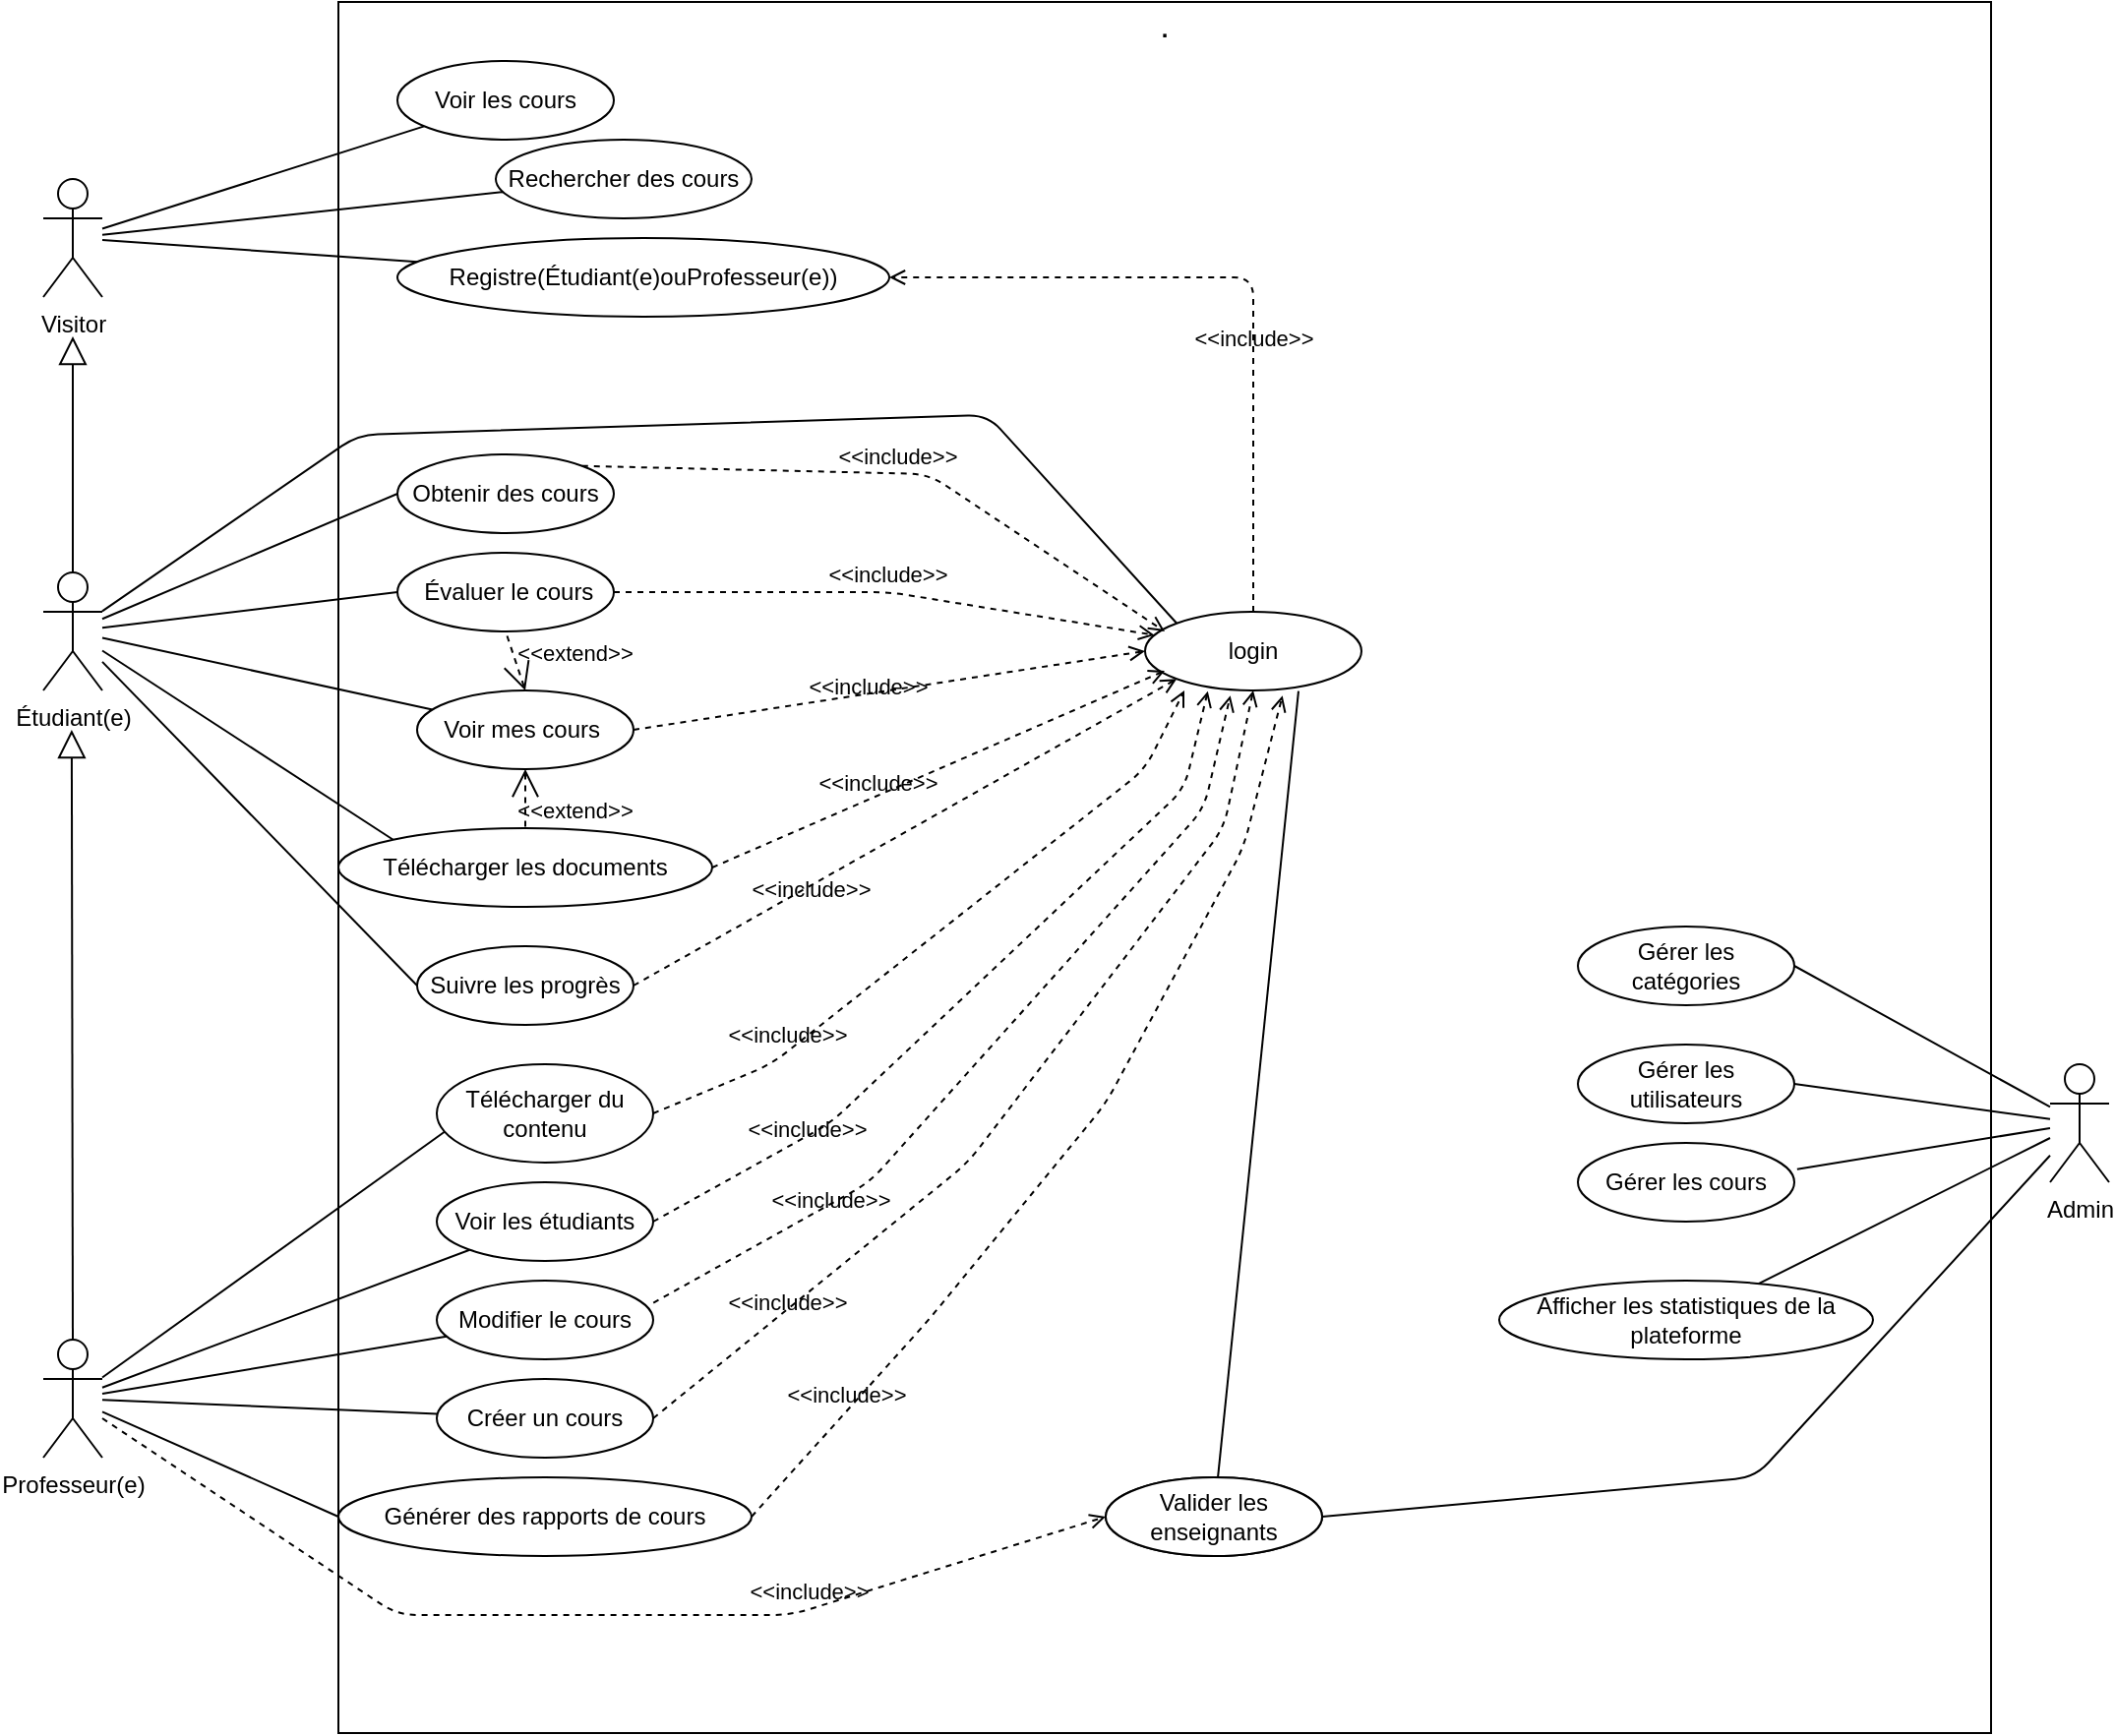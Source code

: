 <mxfile>
    <diagram id="GQQQxM4TFJ_PKOXh-Pgn" name="Page-1">
        <mxGraphModel dx="1101" dy="719" grid="1" gridSize="10" guides="1" tooltips="1" connect="1" arrows="1" fold="1" page="1" pageScale="1" pageWidth="850" pageHeight="1100" math="0" shadow="0">
            <root>
                <mxCell id="0"/>
                <mxCell id="1" parent="0"/>
                <mxCell id="60" style="edgeStyle=none;html=1;exitX=1;exitY=0.5;exitDx=0;exitDy=0;startArrow=none;startFill=0;endArrow=none;endFill=0;" parent="1" source="2" edge="1">
                    <mxGeometry relative="1" as="geometry">
                        <mxPoint x="1340.333" y="519.778" as="targetPoint"/>
                    </mxGeometry>
                </mxCell>
                <mxCell id="2" value="." style="shape=rect;html=1;verticalAlign=top;fontStyle=1;whiteSpace=wrap;align=center;" parent="1" vertex="1">
                    <mxGeometry x="590" y="80" width="840" height="880" as="geometry"/>
                </mxCell>
                <mxCell id="12" style="edgeStyle=none;html=1;endArrow=none;endFill=0;" parent="1" source="3" target="9" edge="1">
                    <mxGeometry relative="1" as="geometry"/>
                </mxCell>
                <mxCell id="13" style="edgeStyle=none;html=1;endArrow=none;endFill=0;" parent="1" source="3" target="8" edge="1">
                    <mxGeometry relative="1" as="geometry"/>
                </mxCell>
                <mxCell id="14" style="edgeStyle=none;html=1;endArrow=none;endFill=0;" parent="1" source="3" target="10" edge="1">
                    <mxGeometry relative="1" as="geometry"/>
                </mxCell>
                <mxCell id="3" value="Visitor" style="shape=umlActor;html=1;verticalLabelPosition=bottom;verticalAlign=top;align=center;" parent="1" vertex="1">
                    <mxGeometry x="440" y="170" width="30" height="60" as="geometry"/>
                </mxCell>
                <mxCell id="46" style="edgeStyle=none;html=1;entryX=0.091;entryY=0.6;entryDx=0;entryDy=0;entryPerimeter=0;startArrow=none;startFill=0;endArrow=none;endFill=0;" parent="1" source="4" target="44" edge="1">
                    <mxGeometry relative="1" as="geometry"/>
                </mxCell>
                <mxCell id="54" style="edgeStyle=none;html=1;startArrow=none;startFill=0;endArrow=none;endFill=0;" parent="1" source="4" target="45" edge="1">
                    <mxGeometry relative="1" as="geometry"/>
                </mxCell>
                <mxCell id="55" style="edgeStyle=none;html=1;startArrow=none;startFill=0;endArrow=none;endFill=0;" parent="1" source="4" target="48" edge="1">
                    <mxGeometry relative="1" as="geometry"/>
                </mxCell>
                <mxCell id="56" style="edgeStyle=none;html=1;startArrow=none;startFill=0;endArrow=none;endFill=0;" parent="1" source="4" target="50" edge="1">
                    <mxGeometry relative="1" as="geometry"/>
                </mxCell>
                <mxCell id="58" style="edgeStyle=none;html=1;entryX=0;entryY=0.5;entryDx=0;entryDy=0;startArrow=none;startFill=0;endArrow=none;endFill=0;" parent="1" source="4" target="57" edge="1">
                    <mxGeometry relative="1" as="geometry"/>
                </mxCell>
                <mxCell id="4" value="Professeur(e)" style="shape=umlActor;html=1;verticalLabelPosition=bottom;verticalAlign=top;align=center;" parent="1" vertex="1">
                    <mxGeometry x="440" y="760" width="30" height="60" as="geometry"/>
                </mxCell>
                <mxCell id="19" style="edgeStyle=none;html=1;endArrow=none;endFill=0;entryX=0;entryY=0;entryDx=0;entryDy=0;" parent="1" source="5" target="18" edge="1">
                    <mxGeometry relative="1" as="geometry">
                        <mxPoint x="1000" y="410" as="targetPoint"/>
                        <Array as="points">
                            <mxPoint x="600" y="300"/>
                            <mxPoint x="920" y="290"/>
                        </Array>
                    </mxGeometry>
                </mxCell>
                <mxCell id="27" style="edgeStyle=none;html=1;entryX=0;entryY=0.5;entryDx=0;entryDy=0;startArrow=none;startFill=0;endArrow=none;endFill=0;" parent="1" source="5" target="24" edge="1">
                    <mxGeometry relative="1" as="geometry"/>
                </mxCell>
                <mxCell id="30" style="edgeStyle=none;html=1;startArrow=none;startFill=0;endArrow=none;endFill=0;entryX=0;entryY=0.5;entryDx=0;entryDy=0;" parent="1" source="5" target="29" edge="1">
                    <mxGeometry relative="1" as="geometry"/>
                </mxCell>
                <mxCell id="33" style="edgeStyle=none;html=1;startArrow=none;startFill=0;endArrow=none;endFill=0;" parent="1" source="5" target="32" edge="1">
                    <mxGeometry relative="1" as="geometry"/>
                </mxCell>
                <mxCell id="36" style="edgeStyle=none;html=1;entryX=0;entryY=0;entryDx=0;entryDy=0;startArrow=none;startFill=0;endArrow=none;endFill=0;" parent="1" source="5" target="35" edge="1">
                    <mxGeometry relative="1" as="geometry"/>
                </mxCell>
                <mxCell id="41" style="edgeStyle=none;html=1;entryX=0;entryY=0.5;entryDx=0;entryDy=0;startArrow=none;startFill=0;endArrow=none;endFill=0;" parent="1" source="5" target="40" edge="1">
                    <mxGeometry relative="1" as="geometry"/>
                </mxCell>
                <mxCell id="5" value="Étudiant(e)" style="shape=umlActor;html=1;verticalLabelPosition=bottom;verticalAlign=top;align=center;" parent="1" vertex="1">
                    <mxGeometry x="440" y="370" width="30" height="60" as="geometry"/>
                </mxCell>
                <mxCell id="73" style="edgeStyle=none;html=1;entryX=1;entryY=0.5;entryDx=0;entryDy=0;endArrow=none;endFill=0;" parent="1" source="7" target="78" edge="1">
                    <mxGeometry relative="1" as="geometry">
                        <Array as="points">
                            <mxPoint x="1310" y="830"/>
                        </Array>
                    </mxGeometry>
                </mxCell>
                <mxCell id="74" style="edgeStyle=none;html=1;endArrow=none;endFill=0;" parent="1" source="7" target="65" edge="1">
                    <mxGeometry relative="1" as="geometry"/>
                </mxCell>
                <mxCell id="75" style="edgeStyle=none;html=1;entryX=1.013;entryY=0.335;entryDx=0;entryDy=0;entryPerimeter=0;endArrow=none;endFill=0;" parent="1" source="7" target="64" edge="1">
                    <mxGeometry relative="1" as="geometry"/>
                </mxCell>
                <mxCell id="76" style="edgeStyle=none;html=1;entryX=1;entryY=0.5;entryDx=0;entryDy=0;endArrow=none;endFill=0;" parent="1" source="7" target="62" edge="1">
                    <mxGeometry relative="1" as="geometry"/>
                </mxCell>
                <mxCell id="77" style="edgeStyle=none;html=1;entryX=1;entryY=0.5;entryDx=0;entryDy=0;endArrow=none;endFill=0;" parent="1" source="7" target="67" edge="1">
                    <mxGeometry relative="1" as="geometry"/>
                </mxCell>
                <mxCell id="7" value="Admin&lt;br&gt;" style="shape=umlActor;html=1;verticalLabelPosition=bottom;verticalAlign=top;align=center;" parent="1" vertex="1">
                    <mxGeometry x="1460" y="620" width="30" height="60" as="geometry"/>
                </mxCell>
                <mxCell id="8" value="Voir les cours" style="ellipse;whiteSpace=wrap;html=1;" parent="1" vertex="1">
                    <mxGeometry x="620" y="110" width="110" height="40" as="geometry"/>
                </mxCell>
                <mxCell id="9" value="Rechercher des cours" style="ellipse;whiteSpace=wrap;html=1;" parent="1" vertex="1">
                    <mxGeometry x="670" y="150" width="130" height="40" as="geometry"/>
                </mxCell>
                <mxCell id="10" value="Registre(&lt;span style=&quot;&quot;&gt;Étudiant(e)ou&lt;/span&gt;&lt;span style=&quot;&quot;&gt;Professeur(e)&lt;/span&gt;)" style="ellipse;whiteSpace=wrap;html=1;" parent="1" vertex="1">
                    <mxGeometry x="620" y="200" width="250" height="40" as="geometry"/>
                </mxCell>
                <mxCell id="18" value="login" style="ellipse;whiteSpace=wrap;html=1;" parent="1" vertex="1">
                    <mxGeometry x="1000" y="390" width="110" height="40" as="geometry"/>
                </mxCell>
                <mxCell id="22" value="&amp;lt;&amp;lt;include&amp;gt;&amp;gt;" style="edgeStyle=none;html=1;endArrow=open;verticalAlign=bottom;dashed=1;labelBackgroundColor=none;exitX=0.5;exitY=0;exitDx=0;exitDy=0;" parent="1" source="18" target="10" edge="1">
                    <mxGeometry x="-0.268" width="160" relative="1" as="geometry">
                        <mxPoint x="670" y="410" as="sourcePoint"/>
                        <mxPoint x="830" y="410" as="targetPoint"/>
                        <Array as="points">
                            <mxPoint x="1055" y="220"/>
                        </Array>
                        <mxPoint as="offset"/>
                    </mxGeometry>
                </mxCell>
                <mxCell id="23" value="" style="edgeStyle=none;html=1;endArrow=block;endFill=0;endSize=12;verticalAlign=bottom;" parent="1" source="5" edge="1">
                    <mxGeometry width="160" relative="1" as="geometry">
                        <mxPoint x="680" y="530" as="sourcePoint"/>
                        <mxPoint x="455" y="250" as="targetPoint"/>
                    </mxGeometry>
                </mxCell>
                <mxCell id="24" value="Obtenir des cours" style="ellipse;whiteSpace=wrap;html=1;" parent="1" vertex="1">
                    <mxGeometry x="620" y="310" width="110" height="40" as="geometry"/>
                </mxCell>
                <mxCell id="28" value="&amp;lt;&amp;lt;include&amp;gt;&amp;gt;" style="edgeStyle=none;html=1;endArrow=open;verticalAlign=bottom;dashed=1;labelBackgroundColor=none;exitX=1;exitY=0;exitDx=0;exitDy=0;" parent="1" source="24" edge="1">
                    <mxGeometry width="160" relative="1" as="geometry">
                        <mxPoint x="680" y="530" as="sourcePoint"/>
                        <mxPoint x="1010" y="400" as="targetPoint"/>
                        <Array as="points">
                            <mxPoint x="890" y="320"/>
                        </Array>
                    </mxGeometry>
                </mxCell>
                <mxCell id="29" value="&amp;nbsp;Évaluer le cours" style="ellipse;whiteSpace=wrap;html=1;" parent="1" vertex="1">
                    <mxGeometry x="620" y="360" width="110" height="40" as="geometry"/>
                </mxCell>
                <mxCell id="31" value="&amp;lt;&amp;lt;include&amp;gt;&amp;gt;" style="edgeStyle=none;html=1;endArrow=open;verticalAlign=bottom;dashed=1;labelBackgroundColor=none;exitX=1;exitY=0.5;exitDx=0;exitDy=0;" parent="1" source="29" target="18" edge="1">
                    <mxGeometry width="160" relative="1" as="geometry">
                        <mxPoint x="680" y="530" as="sourcePoint"/>
                        <mxPoint x="840" y="530" as="targetPoint"/>
                        <Array as="points">
                            <mxPoint x="870" y="380"/>
                        </Array>
                    </mxGeometry>
                </mxCell>
                <mxCell id="32" value="Voir mes cours&amp;nbsp;" style="ellipse;whiteSpace=wrap;html=1;" parent="1" vertex="1">
                    <mxGeometry x="630" y="430" width="110" height="40" as="geometry"/>
                </mxCell>
                <mxCell id="34" value="&amp;lt;&amp;lt;include&amp;gt;&amp;gt;" style="edgeStyle=none;html=1;endArrow=open;verticalAlign=bottom;dashed=1;labelBackgroundColor=none;exitX=1;exitY=0.5;exitDx=0;exitDy=0;entryX=0;entryY=0.5;entryDx=0;entryDy=0;entryPerimeter=0;" parent="1" source="32" target="18" edge="1">
                    <mxGeometry x="-0.089" y="-5" width="160" relative="1" as="geometry">
                        <mxPoint x="680" y="530" as="sourcePoint"/>
                        <mxPoint x="840" y="530" as="targetPoint"/>
                        <mxPoint as="offset"/>
                    </mxGeometry>
                </mxCell>
                <mxCell id="35" value="Télécharger les documents" style="ellipse;whiteSpace=wrap;html=1;" parent="1" vertex="1">
                    <mxGeometry x="590" y="500" width="190" height="40" as="geometry"/>
                </mxCell>
                <mxCell id="37" value="&amp;lt;&amp;lt;include&amp;gt;&amp;gt;" style="edgeStyle=none;html=1;endArrow=open;verticalAlign=bottom;dashed=1;labelBackgroundColor=none;exitX=1;exitY=0.5;exitDx=0;exitDy=0;" parent="1" source="35" edge="1">
                    <mxGeometry x="-0.277" y="-2" width="160" relative="1" as="geometry">
                        <mxPoint x="680" y="530" as="sourcePoint"/>
                        <mxPoint x="1010" y="420" as="targetPoint"/>
                        <mxPoint as="offset"/>
                    </mxGeometry>
                </mxCell>
                <mxCell id="38" value="&amp;lt;&amp;lt;extend&amp;gt;&amp;gt;" style="edgeStyle=none;html=1;startArrow=open;endArrow=none;startSize=12;verticalAlign=bottom;dashed=1;labelBackgroundColor=none;entryX=0.5;entryY=1;entryDx=0;entryDy=0;exitX=0.5;exitY=0;exitDx=0;exitDy=0;" parent="1" source="32" target="29" edge="1">
                    <mxGeometry x="-0.9" y="-27" width="160" relative="1" as="geometry">
                        <mxPoint x="680" y="530" as="sourcePoint"/>
                        <mxPoint x="840" y="530" as="targetPoint"/>
                        <mxPoint as="offset"/>
                    </mxGeometry>
                </mxCell>
                <mxCell id="39" value="&amp;lt;&amp;lt;extend&amp;gt;&amp;gt;" style="edgeStyle=none;html=1;startArrow=open;endArrow=none;startSize=12;verticalAlign=bottom;dashed=1;labelBackgroundColor=none;entryX=0.5;entryY=0;entryDx=0;entryDy=0;exitX=0.5;exitY=1;exitDx=0;exitDy=0;" parent="1" source="32" target="35" edge="1">
                    <mxGeometry x="1" y="25" width="160" relative="1" as="geometry">
                        <mxPoint x="680" y="530" as="sourcePoint"/>
                        <mxPoint x="840" y="530" as="targetPoint"/>
                        <mxPoint as="offset"/>
                    </mxGeometry>
                </mxCell>
                <mxCell id="40" value="Suivre les progrès" style="ellipse;whiteSpace=wrap;html=1;" parent="1" vertex="1">
                    <mxGeometry x="630" y="560" width="110" height="40" as="geometry"/>
                </mxCell>
                <mxCell id="42" value="&amp;lt;&amp;lt;include&amp;gt;&amp;gt;" style="edgeStyle=none;html=1;endArrow=open;verticalAlign=bottom;dashed=1;labelBackgroundColor=none;entryX=0;entryY=1;entryDx=0;entryDy=0;exitX=1;exitY=0.5;exitDx=0;exitDy=0;" parent="1" source="40" target="18" edge="1">
                    <mxGeometry x="-0.382" y="-9" width="160" relative="1" as="geometry">
                        <mxPoint x="680" y="530" as="sourcePoint"/>
                        <mxPoint x="840" y="530" as="targetPoint"/>
                        <mxPoint as="offset"/>
                    </mxGeometry>
                </mxCell>
                <mxCell id="44" value="Télécharger du contenu" style="ellipse;whiteSpace=wrap;html=1;" parent="1" vertex="1">
                    <mxGeometry x="640" y="620" width="110" height="50" as="geometry"/>
                </mxCell>
                <mxCell id="45" value="Voir les étudiants" style="ellipse;whiteSpace=wrap;html=1;" parent="1" vertex="1">
                    <mxGeometry x="640" y="680" width="110" height="40" as="geometry"/>
                </mxCell>
                <mxCell id="47" value="&amp;lt;&amp;lt;include&amp;gt;&amp;gt;" style="edgeStyle=none;html=1;endArrow=open;verticalAlign=bottom;dashed=1;labelBackgroundColor=none;exitX=1;exitY=0.5;exitDx=0;exitDy=0;" parent="1" source="44" edge="1">
                    <mxGeometry x="-0.574" width="160" relative="1" as="geometry">
                        <mxPoint x="680" y="520" as="sourcePoint"/>
                        <mxPoint x="1020" y="430" as="targetPoint"/>
                        <Array as="points">
                            <mxPoint x="810" y="620"/>
                            <mxPoint x="1000" y="470"/>
                        </Array>
                        <mxPoint as="offset"/>
                    </mxGeometry>
                </mxCell>
                <mxCell id="48" value="Modifier le cours" style="ellipse;whiteSpace=wrap;html=1;" parent="1" vertex="1">
                    <mxGeometry x="640" y="730" width="110" height="40" as="geometry"/>
                </mxCell>
                <mxCell id="50" value="Créer un cours" style="ellipse;whiteSpace=wrap;html=1;" parent="1" vertex="1">
                    <mxGeometry x="640" y="780" width="110" height="40" as="geometry"/>
                </mxCell>
                <mxCell id="51" value="&amp;lt;&amp;lt;include&amp;gt;&amp;gt;" style="edgeStyle=none;html=1;endArrow=open;verticalAlign=bottom;dashed=1;labelBackgroundColor=none;exitX=1;exitY=0.5;exitDx=0;exitDy=0;entryX=0.29;entryY=1.009;entryDx=0;entryDy=0;entryPerimeter=0;" parent="1" source="45" target="18" edge="1">
                    <mxGeometry x="-0.57" y="-5" width="160" relative="1" as="geometry">
                        <mxPoint x="680" y="580" as="sourcePoint"/>
                        <mxPoint x="1040" y="430" as="targetPoint"/>
                        <Array as="points">
                            <mxPoint x="840" y="650"/>
                            <mxPoint x="1020" y="480"/>
                        </Array>
                        <mxPoint as="offset"/>
                    </mxGeometry>
                </mxCell>
                <mxCell id="52" value="&amp;lt;&amp;lt;include&amp;gt;&amp;gt;" style="edgeStyle=none;html=1;endArrow=open;verticalAlign=bottom;dashed=1;labelBackgroundColor=none;exitX=1.001;exitY=0.282;exitDx=0;exitDy=0;exitPerimeter=0;entryX=0.394;entryY=1.066;entryDx=0;entryDy=0;entryPerimeter=0;" parent="1" source="48" target="18" edge="1">
                    <mxGeometry x="-0.547" y="-6" width="160" relative="1" as="geometry">
                        <mxPoint x="680" y="580" as="sourcePoint"/>
                        <mxPoint x="1040" y="440" as="targetPoint"/>
                        <Array as="points">
                            <mxPoint x="860" y="680"/>
                            <mxPoint x="1030" y="490"/>
                        </Array>
                        <mxPoint as="offset"/>
                    </mxGeometry>
                </mxCell>
                <mxCell id="53" value="&amp;lt;&amp;lt;include&amp;gt;&amp;gt;" style="edgeStyle=none;html=1;endArrow=open;verticalAlign=bottom;dashed=1;labelBackgroundColor=none;exitX=1;exitY=0.5;exitDx=0;exitDy=0;entryX=0.5;entryY=1;entryDx=0;entryDy=0;" parent="1" source="50" target="18" edge="1">
                    <mxGeometry x="-0.654" y="-4" width="160" relative="1" as="geometry">
                        <mxPoint x="680" y="580" as="sourcePoint"/>
                        <mxPoint x="1070" y="430" as="targetPoint"/>
                        <Array as="points">
                            <mxPoint x="910" y="670"/>
                            <mxPoint x="1040" y="500"/>
                        </Array>
                        <mxPoint as="offset"/>
                    </mxGeometry>
                </mxCell>
                <mxCell id="57" value="Générer des rapports de cours" style="ellipse;whiteSpace=wrap;html=1;" parent="1" vertex="1">
                    <mxGeometry x="590" y="830" width="210" height="40" as="geometry"/>
                </mxCell>
                <mxCell id="59" value="&amp;lt;&amp;lt;include&amp;gt;&amp;gt;" style="edgeStyle=none;html=1;endArrow=open;verticalAlign=bottom;dashed=1;labelBackgroundColor=none;exitX=1;exitY=0.5;exitDx=0;exitDy=0;entryX=0.635;entryY=1.066;entryDx=0;entryDy=0;entryPerimeter=0;" parent="1" source="57" target="18" edge="1">
                    <mxGeometry x="-0.716" width="160" relative="1" as="geometry">
                        <mxPoint x="680" y="580" as="sourcePoint"/>
                        <mxPoint x="840" y="580" as="targetPoint"/>
                        <Array as="points">
                            <mxPoint x="890" y="750"/>
                            <mxPoint x="980" y="640"/>
                            <mxPoint x="1050" y="510"/>
                        </Array>
                        <mxPoint as="offset"/>
                    </mxGeometry>
                </mxCell>
                <mxCell id="61" value="" style="edgeStyle=none;html=1;endArrow=block;endFill=0;endSize=12;verticalAlign=bottom;exitX=0.5;exitY=0;exitDx=0;exitDy=0;exitPerimeter=0;" parent="1" source="4" edge="1">
                    <mxGeometry width="160" relative="1" as="geometry">
                        <mxPoint x="454" y="730" as="sourcePoint"/>
                        <mxPoint x="454.44" y="450" as="targetPoint"/>
                    </mxGeometry>
                </mxCell>
                <mxCell id="62" value="Gérer les utilisateurs" style="ellipse;whiteSpace=wrap;html=1;" parent="1" vertex="1">
                    <mxGeometry x="1220" y="610" width="110" height="40" as="geometry"/>
                </mxCell>
                <mxCell id="64" value="Gérer les cours" style="ellipse;whiteSpace=wrap;html=1;" parent="1" vertex="1">
                    <mxGeometry x="1220" y="660" width="110" height="40" as="geometry"/>
                </mxCell>
                <mxCell id="65" value="Afficher les statistiques de la plateforme" style="ellipse;whiteSpace=wrap;html=1;" parent="1" vertex="1">
                    <mxGeometry x="1180" y="730" width="190" height="40" as="geometry"/>
                </mxCell>
                <mxCell id="71" style="edgeStyle=none;html=1;entryX=0.709;entryY=1.009;entryDx=0;entryDy=0;endArrow=none;endFill=0;entryPerimeter=0;" parent="1" source="66" target="18" edge="1">
                    <mxGeometry relative="1" as="geometry"/>
                </mxCell>
                <mxCell id="66" value="Valider les enseignants" style="ellipse;whiteSpace=wrap;html=1;" parent="1" vertex="1">
                    <mxGeometry x="980" y="830" width="110" height="40" as="geometry"/>
                </mxCell>
                <mxCell id="67" value="Gérer les catégories" style="ellipse;whiteSpace=wrap;html=1;" parent="1" vertex="1">
                    <mxGeometry x="1220" y="550" width="110" height="40" as="geometry"/>
                </mxCell>
                <mxCell id="72" value="&amp;lt;&amp;lt;include&amp;gt;&amp;gt;" style="edgeStyle=none;html=1;endArrow=open;verticalAlign=bottom;dashed=1;labelBackgroundColor=none;entryX=0;entryY=0.5;entryDx=0;entryDy=0;" parent="1" source="4" target="66" edge="1">
                    <mxGeometry x="0.421" y="1" width="160" relative="1" as="geometry">
                        <mxPoint x="850" y="590" as="sourcePoint"/>
                        <mxPoint x="1010" y="590" as="targetPoint"/>
                        <Array as="points">
                            <mxPoint x="620" y="900"/>
                            <mxPoint x="820" y="900"/>
                        </Array>
                        <mxPoint y="1" as="offset"/>
                    </mxGeometry>
                </mxCell>
                <mxCell id="78" value="Valider les enseignants" style="ellipse;whiteSpace=wrap;html=1;" parent="1" vertex="1">
                    <mxGeometry x="980" y="830" width="110" height="40" as="geometry"/>
                </mxCell>
            </root>
        </mxGraphModel>
    </diagram>
</mxfile>